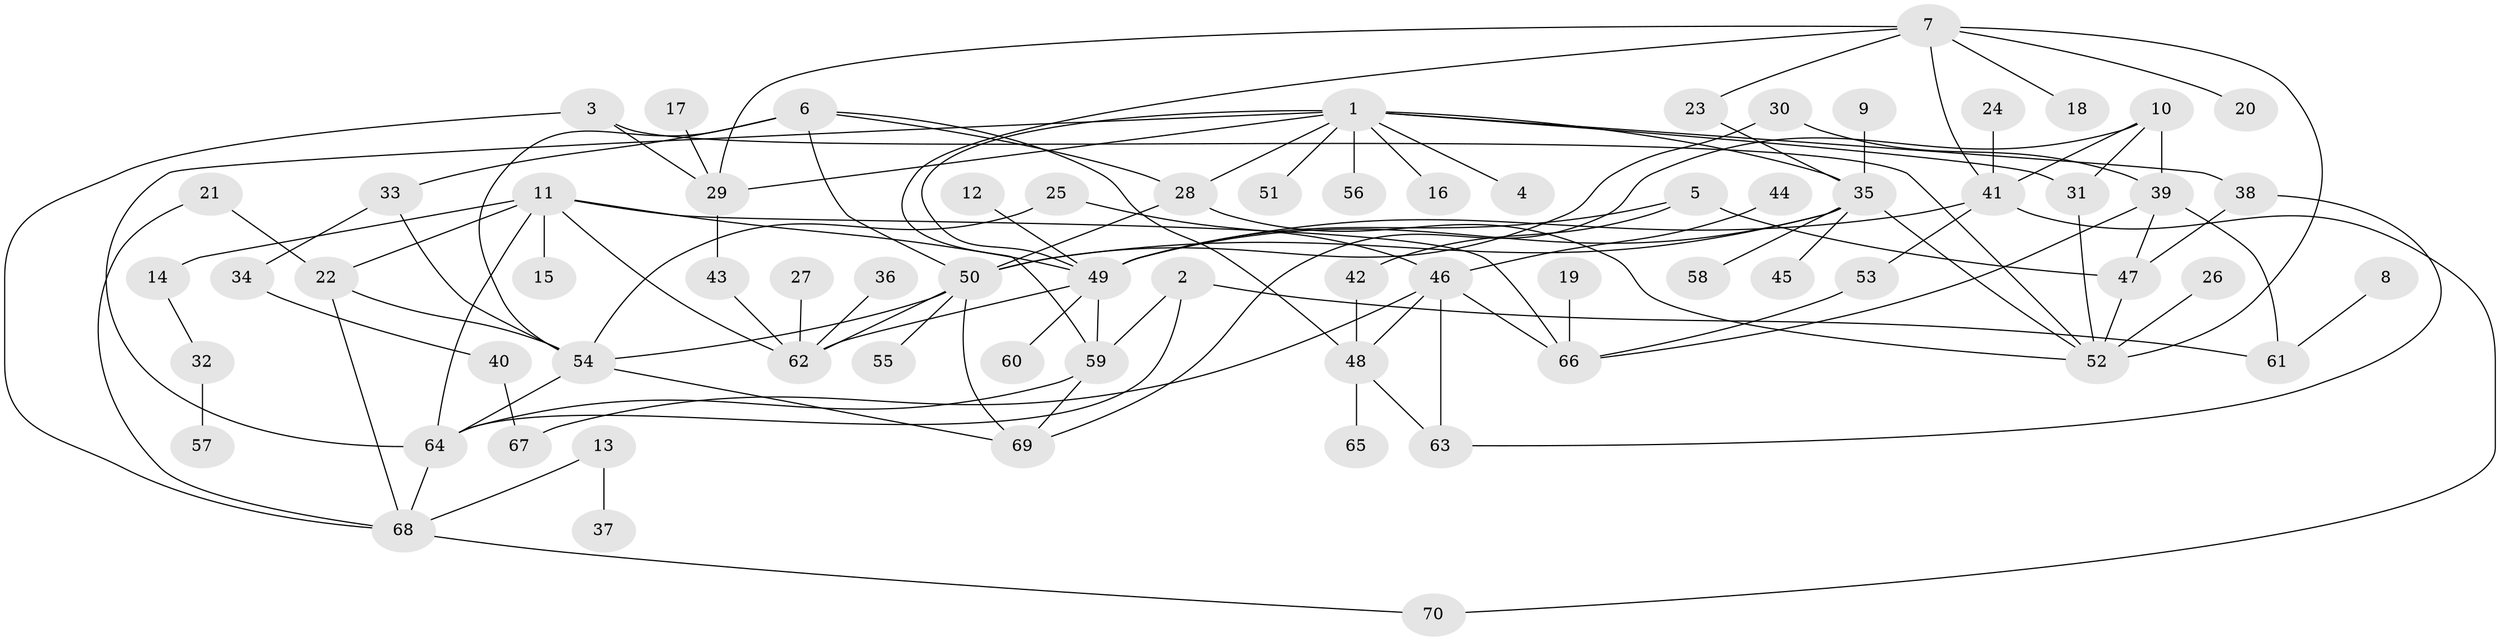 // original degree distribution, {9: 0.007194244604316547, 1: 0.33093525179856115, 4: 0.11510791366906475, 5: 0.050359712230215826, 6: 0.04316546762589928, 7: 0.02158273381294964, 3: 0.22302158273381295, 2: 0.20863309352517986}
// Generated by graph-tools (version 1.1) at 2025/25/03/09/25 03:25:35]
// undirected, 70 vertices, 110 edges
graph export_dot {
graph [start="1"]
  node [color=gray90,style=filled];
  1;
  2;
  3;
  4;
  5;
  6;
  7;
  8;
  9;
  10;
  11;
  12;
  13;
  14;
  15;
  16;
  17;
  18;
  19;
  20;
  21;
  22;
  23;
  24;
  25;
  26;
  27;
  28;
  29;
  30;
  31;
  32;
  33;
  34;
  35;
  36;
  37;
  38;
  39;
  40;
  41;
  42;
  43;
  44;
  45;
  46;
  47;
  48;
  49;
  50;
  51;
  52;
  53;
  54;
  55;
  56;
  57;
  58;
  59;
  60;
  61;
  62;
  63;
  64;
  65;
  66;
  67;
  68;
  69;
  70;
  1 -- 4 [weight=1.0];
  1 -- 16 [weight=1.0];
  1 -- 28 [weight=1.0];
  1 -- 29 [weight=1.0];
  1 -- 31 [weight=1.0];
  1 -- 35 [weight=1.0];
  1 -- 38 [weight=1.0];
  1 -- 49 [weight=1.0];
  1 -- 51 [weight=1.0];
  1 -- 56 [weight=1.0];
  1 -- 64 [weight=1.0];
  2 -- 59 [weight=1.0];
  2 -- 61 [weight=1.0];
  2 -- 64 [weight=1.0];
  3 -- 29 [weight=1.0];
  3 -- 52 [weight=1.0];
  3 -- 68 [weight=1.0];
  5 -- 42 [weight=1.0];
  5 -- 47 [weight=1.0];
  5 -- 49 [weight=1.0];
  6 -- 28 [weight=1.0];
  6 -- 33 [weight=1.0];
  6 -- 48 [weight=1.0];
  6 -- 50 [weight=1.0];
  6 -- 54 [weight=1.0];
  7 -- 18 [weight=1.0];
  7 -- 20 [weight=1.0];
  7 -- 23 [weight=1.0];
  7 -- 29 [weight=1.0];
  7 -- 41 [weight=1.0];
  7 -- 52 [weight=1.0];
  7 -- 59 [weight=1.0];
  8 -- 61 [weight=1.0];
  9 -- 35 [weight=1.0];
  10 -- 31 [weight=1.0];
  10 -- 39 [weight=1.0];
  10 -- 41 [weight=1.0];
  10 -- 69 [weight=1.0];
  11 -- 14 [weight=1.0];
  11 -- 15 [weight=1.0];
  11 -- 22 [weight=1.0];
  11 -- 49 [weight=1.0];
  11 -- 62 [weight=1.0];
  11 -- 64 [weight=1.0];
  11 -- 66 [weight=1.0];
  12 -- 49 [weight=1.0];
  13 -- 37 [weight=1.0];
  13 -- 68 [weight=1.0];
  14 -- 32 [weight=1.0];
  17 -- 29 [weight=1.0];
  19 -- 66 [weight=1.0];
  21 -- 22 [weight=1.0];
  21 -- 68 [weight=1.0];
  22 -- 54 [weight=1.0];
  22 -- 68 [weight=1.0];
  23 -- 35 [weight=1.0];
  24 -- 41 [weight=1.0];
  25 -- 46 [weight=2.0];
  25 -- 54 [weight=1.0];
  26 -- 52 [weight=1.0];
  27 -- 62 [weight=1.0];
  28 -- 50 [weight=1.0];
  28 -- 52 [weight=1.0];
  29 -- 43 [weight=1.0];
  30 -- 39 [weight=1.0];
  30 -- 50 [weight=1.0];
  31 -- 52 [weight=1.0];
  32 -- 57 [weight=1.0];
  33 -- 34 [weight=1.0];
  33 -- 54 [weight=1.0];
  34 -- 40 [weight=1.0];
  35 -- 45 [weight=1.0];
  35 -- 49 [weight=1.0];
  35 -- 50 [weight=1.0];
  35 -- 52 [weight=1.0];
  35 -- 58 [weight=1.0];
  36 -- 62 [weight=1.0];
  38 -- 47 [weight=1.0];
  38 -- 63 [weight=1.0];
  39 -- 47 [weight=1.0];
  39 -- 61 [weight=1.0];
  39 -- 66 [weight=1.0];
  40 -- 67 [weight=1.0];
  41 -- 49 [weight=1.0];
  41 -- 53 [weight=1.0];
  41 -- 70 [weight=1.0];
  42 -- 48 [weight=1.0];
  43 -- 62 [weight=1.0];
  44 -- 46 [weight=1.0];
  46 -- 48 [weight=1.0];
  46 -- 63 [weight=1.0];
  46 -- 66 [weight=1.0];
  46 -- 67 [weight=1.0];
  47 -- 52 [weight=2.0];
  48 -- 63 [weight=1.0];
  48 -- 65 [weight=1.0];
  49 -- 59 [weight=1.0];
  49 -- 60 [weight=1.0];
  49 -- 62 [weight=1.0];
  50 -- 54 [weight=1.0];
  50 -- 55 [weight=1.0];
  50 -- 62 [weight=1.0];
  50 -- 69 [weight=1.0];
  53 -- 66 [weight=1.0];
  54 -- 64 [weight=1.0];
  54 -- 69 [weight=1.0];
  59 -- 64 [weight=1.0];
  59 -- 69 [weight=1.0];
  64 -- 68 [weight=1.0];
  68 -- 70 [weight=1.0];
}
